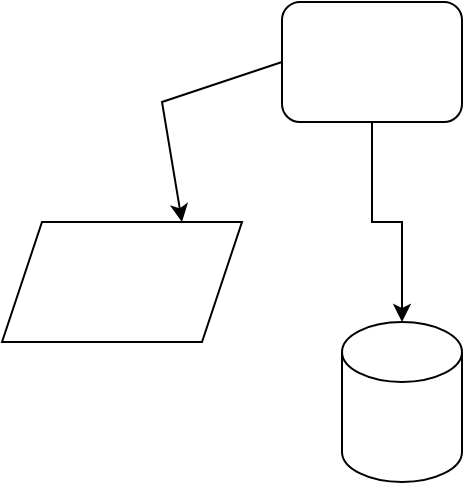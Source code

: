 <mxfile version="14.1.2" type="github"><diagram id="l_i9bVDCVf1IekScqkAy" name="第 1 页"><mxGraphModel dx="1183" dy="566" grid="1" gridSize="10" guides="1" tooltips="1" connect="1" arrows="1" fold="1" page="1" pageScale="1" pageWidth="827" pageHeight="1169" math="0" shadow="0"><root><mxCell id="0"/><mxCell id="1" parent="0"/><mxCell id="_CG0aUZGJXxI9xC7uJNw-5" value="" style="edgeStyle=orthogonalEdgeStyle;rounded=0;orthogonalLoop=1;jettySize=auto;html=1;" parent="1" source="_CG0aUZGJXxI9xC7uJNw-1" target="_CG0aUZGJXxI9xC7uJNw-2" edge="1"><mxGeometry relative="1" as="geometry"/></mxCell><mxCell id="_CG0aUZGJXxI9xC7uJNw-6" style="edgeStyle=none;rounded=0;orthogonalLoop=1;jettySize=auto;html=1;exitX=0;exitY=0.5;exitDx=0;exitDy=0;entryX=0.75;entryY=0;entryDx=0;entryDy=0;" parent="1" source="_CG0aUZGJXxI9xC7uJNw-1" target="_CG0aUZGJXxI9xC7uJNw-3" edge="1"><mxGeometry relative="1" as="geometry"><Array as="points"><mxPoint x="180" y="210"/></Array></mxGeometry></mxCell><mxCell id="_CG0aUZGJXxI9xC7uJNw-1" value="" style="rounded=1;whiteSpace=wrap;html=1;" parent="1" vertex="1"><mxGeometry x="240" y="160" width="90" height="60" as="geometry"/></mxCell><mxCell id="_CG0aUZGJXxI9xC7uJNw-2" value="" style="shape=cylinder3;whiteSpace=wrap;html=1;boundedLbl=1;backgroundOutline=1;size=15;" parent="1" vertex="1"><mxGeometry x="270" y="320" width="60" height="80" as="geometry"/></mxCell><mxCell id="_CG0aUZGJXxI9xC7uJNw-3" value="" style="shape=parallelogram;perimeter=parallelogramPerimeter;whiteSpace=wrap;html=1;fixedSize=1;" parent="1" vertex="1"><mxGeometry x="100" y="270" width="120" height="60" as="geometry"/></mxCell></root></mxGraphModel></diagram></mxfile>